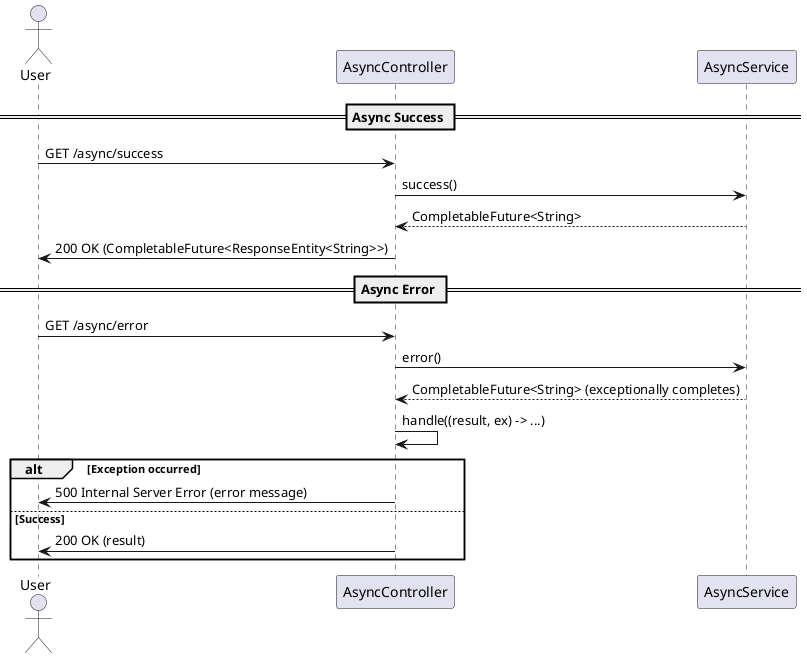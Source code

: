 @startuml
actor User
participant "AsyncController" as Controller
participant "AsyncService" as Service

== Async Success ==
User -> Controller: GET /async/success
Controller -> Service: success()
Service --> Controller: CompletableFuture<String>
Controller -> User: 200 OK (CompletableFuture<ResponseEntity<String>>)

== Async Error ==
User -> Controller: GET /async/error
Controller -> Service: error()
Service --> Controller: CompletableFuture<String> (exceptionally completes)
Controller -> Controller: handle((result, ex) -> ...)
alt Exception occurred
    Controller -> User: 500 Internal Server Error (error message)
else Success
    Controller -> User: 200 OK (result)
end
@enduml